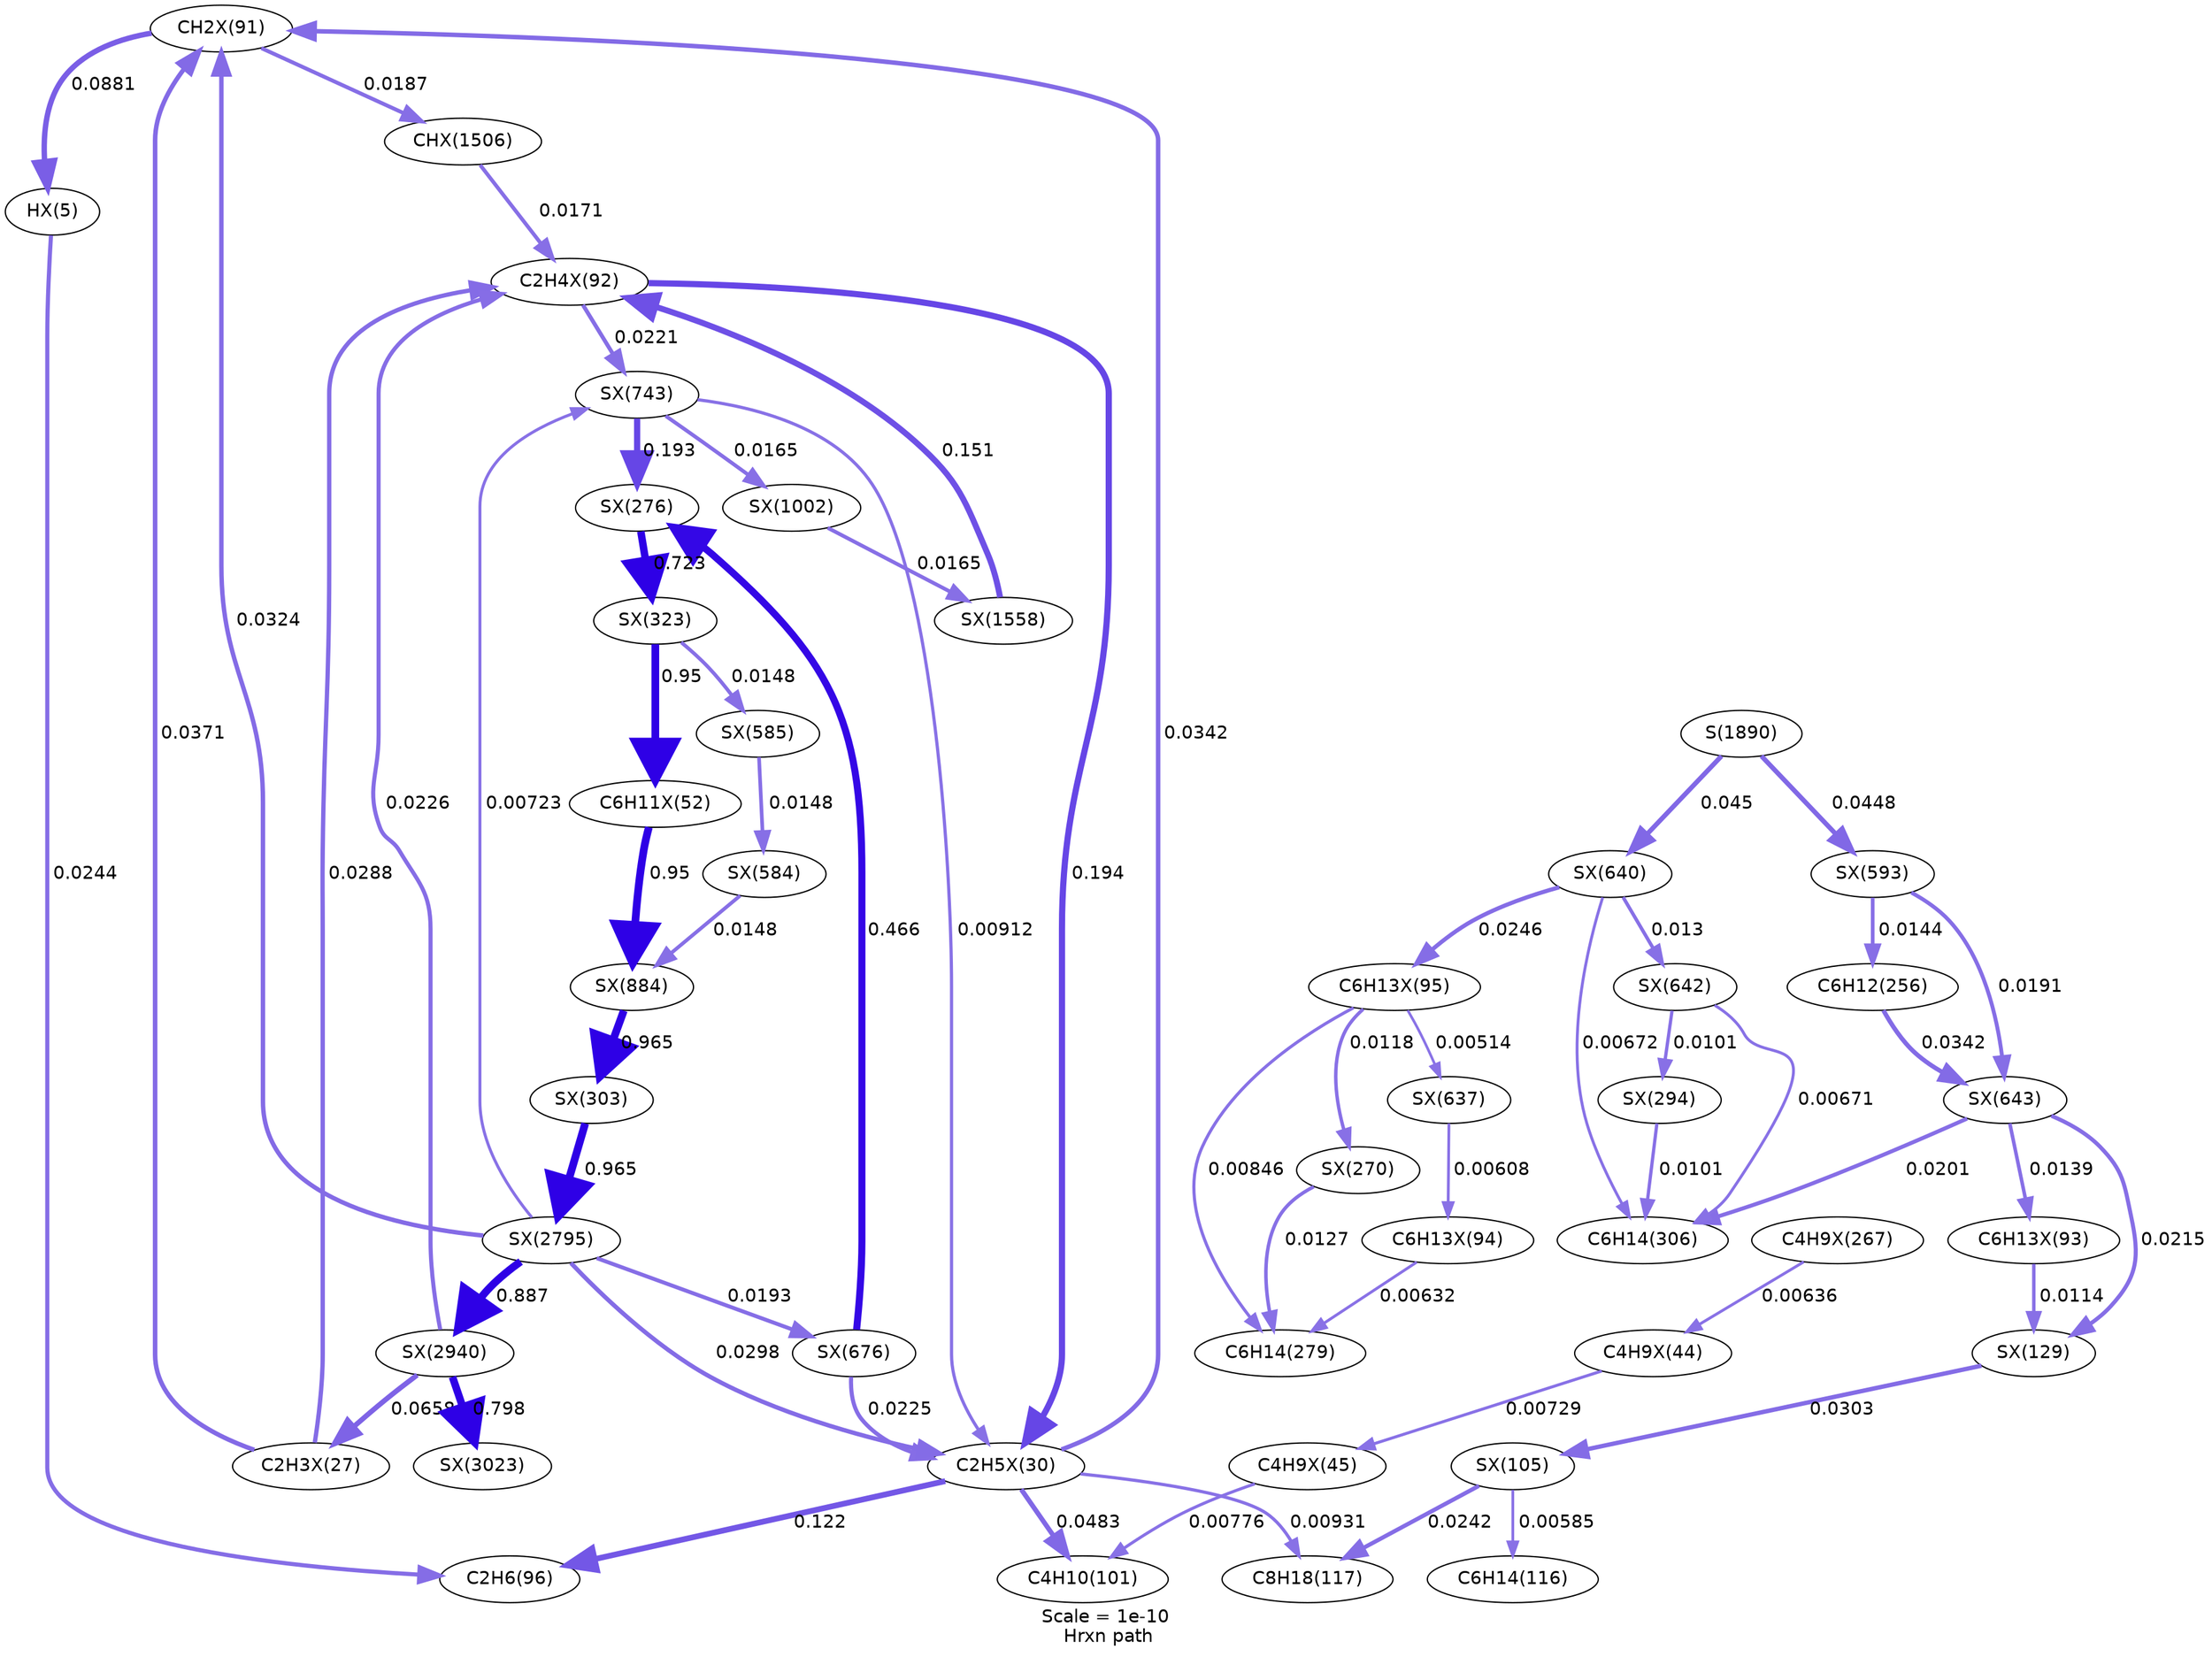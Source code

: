 digraph reaction_paths {
center=1;
s45 -> s29[fontname="Helvetica", style="setlinewidth(4.17)", arrowsize=2.08, color="0.7, 0.588, 0.9"
, label=" 0.0881"];
s29 -> s9[fontname="Helvetica", style="setlinewidth(3.2)", arrowsize=1.6, color="0.7, 0.524, 0.9"
, label=" 0.0244"];
s30 -> s45[fontname="Helvetica", style="setlinewidth(3.51)", arrowsize=1.76, color="0.7, 0.537, 0.9"
, label=" 0.0371"];
s30 -> s46[fontname="Helvetica", style="setlinewidth(3.32)", arrowsize=1.66, color="0.7, 0.529, 0.9"
, label=" 0.0288"];
s86 -> s30[fontname="Helvetica", style="setlinewidth(3.95)", arrowsize=1.97, color="0.7, 0.566, 0.9"
, label=" 0.0658"];
s32 -> s10[fontname="Helvetica", style="setlinewidth(3.71)", arrowsize=1.86, color="0.7, 0.548, 0.9"
, label=" 0.0483"];
s75 -> s32[fontname="Helvetica", style="setlinewidth(3.14)", arrowsize=1.57, color="0.7, 0.523, 0.9"
, label=" 0.0225"];
s77 -> s32[fontname="Helvetica", style="setlinewidth(2.45)", arrowsize=1.23, color="0.7, 0.509, 0.9"
, label=" 0.00912"];
s32 -> s15[fontname="Helvetica", style="setlinewidth(2.47)", arrowsize=1.23, color="0.7, 0.509, 0.9"
, label=" 0.00931"];
s32 -> s45[fontname="Helvetica", style="setlinewidth(3.45)", arrowsize=1.73, color="0.7, 0.534, 0.9"
, label=" 0.0342"];
s46 -> s32[fontname="Helvetica", style="setlinewidth(4.76)", arrowsize=2.38, color="0.7, 0.694, 0.9"
, label=" 0.194"];
s32 -> s9[fontname="Helvetica", style="setlinewidth(4.41)", arrowsize=2.21, color="0.7, 0.622, 0.9"
, label=" 0.122"];
s84 -> s32[fontname="Helvetica", style="setlinewidth(3.35)", arrowsize=1.67, color="0.7, 0.53, 0.9"
, label=" 0.0298"];
s38 -> s10[fontname="Helvetica", style="setlinewidth(2.33)", arrowsize=1.17, color="0.7, 0.508, 0.9"
, label=" 0.00776"];
s37 -> s38[fontname="Helvetica", style="setlinewidth(2.28)", arrowsize=1.14, color="0.7, 0.507, 0.9"
, label=" 0.00729"];
s57 -> s37[fontname="Helvetica", style="setlinewidth(2.18)", arrowsize=1.09, color="0.7, 0.506, 0.9"
, label=" 0.00636"];
s50 -> s14[fontname="Helvetica", style="setlinewidth(2.12)", arrowsize=1.06, color="0.7, 0.506, 0.9"
, label=" 0.00585"];
s48 -> s22[fontname="Helvetica", style="setlinewidth(2.18)", arrowsize=1.09, color="0.7, 0.506, 0.9"
, label=" 0.00632"];
s49 -> s22[fontname="Helvetica", style="setlinewidth(2.4)", arrowsize=1.2, color="0.7, 0.508, 0.9"
, label=" 0.00846"];
s58 -> s22[fontname="Helvetica", style="setlinewidth(2.7)", arrowsize=1.35, color="0.7, 0.513, 0.9"
, label=" 0.0127"];
s72 -> s23[fontname="Helvetica", style="setlinewidth(3.05)", arrowsize=1.52, color="0.7, 0.52, 0.9"
, label=" 0.0201"];
s70 -> s23[fontname="Helvetica", style="setlinewidth(2.22)", arrowsize=1.11, color="0.7, 0.507, 0.9"
, label=" 0.00672"];
s71 -> s23[fontname="Helvetica", style="setlinewidth(2.22)", arrowsize=1.11, color="0.7, 0.507, 0.9"
, label=" 0.00671"];
s61 -> s23[fontname="Helvetica", style="setlinewidth(2.53)", arrowsize=1.26, color="0.7, 0.51, 0.9"
, label=" 0.0101"];
s75 -> s59[fontname="Helvetica", style="setlinewidth(5.42)", arrowsize=2.71, color="0.7, 0.966, 0.9"
, label=" 0.466"];
s84 -> s75[fontname="Helvetica", style="setlinewidth(3.02)", arrowsize=1.51, color="0.7, 0.519, 0.9"
, label=" 0.0193"];
s59 -> s63[fontname="Helvetica", style="setlinewidth(5.75)", arrowsize=2.88, color="0.7, 1.22, 0.9"
, label=" 0.723"];
s77 -> s59[fontname="Helvetica", style="setlinewidth(4.76)", arrowsize=2.38, color="0.7, 0.693, 0.9"
, label=" 0.193"];
s63 -> s41[fontname="Helvetica", style="setlinewidth(5.96)", arrowsize=2.98, color="0.7, 1.45, 0.9"
, label=" 0.95"];
s63 -> s66[fontname="Helvetica", style="setlinewidth(2.82)", arrowsize=1.41, color="0.7, 0.515, 0.9"
, label=" 0.0148"];
s41 -> s78[fontname="Helvetica", style="setlinewidth(5.96)", arrowsize=2.98, color="0.7, 1.45, 0.9"
, label=" 0.95"];
s66 -> s65[fontname="Helvetica", style="setlinewidth(2.82)", arrowsize=1.41, color="0.7, 0.515, 0.9"
, label=" 0.0148"];
s46 -> s77[fontname="Helvetica", style="setlinewidth(3.12)", arrowsize=1.56, color="0.7, 0.522, 0.9"
, label=" 0.0221"];
s77 -> s79[fontname="Helvetica", style="setlinewidth(2.9)", arrowsize=1.45, color="0.7, 0.517, 0.9"
, label=" 0.0165"];
s84 -> s77[fontname="Helvetica", style="setlinewidth(2.28)", arrowsize=1.14, color="0.7, 0.507, 0.9"
, label=" 0.00723"];
s51 -> s50[fontname="Helvetica", style="setlinewidth(3.36)", arrowsize=1.68, color="0.7, 0.53, 0.9"
, label=" 0.0303"];
s50 -> s15[fontname="Helvetica", style="setlinewidth(3.19)", arrowsize=1.6, color="0.7, 0.524, 0.9"
, label=" 0.0242"];
s47 -> s51[fontname="Helvetica", style="setlinewidth(2.62)", arrowsize=1.31, color="0.7, 0.511, 0.9"
, label=" 0.0114"];
s72 -> s51[fontname="Helvetica", style="setlinewidth(3.1)", arrowsize=1.55, color="0.7, 0.521, 0.9"
, label=" 0.0215"];
s72 -> s47[fontname="Helvetica", style="setlinewidth(2.77)", arrowsize=1.39, color="0.7, 0.514, 0.9"
, label=" 0.0139"];
s21 -> s72[fontname="Helvetica", style="setlinewidth(3.45)", arrowsize=1.73, color="0.7, 0.534, 0.9"
, label=" 0.0342"];
s67 -> s72[fontname="Helvetica", style="setlinewidth(3.01)", arrowsize=1.51, color="0.7, 0.519, 0.9"
, label=" 0.0191"];
s69 -> s48[fontname="Helvetica", style="setlinewidth(2.15)", arrowsize=1.07, color="0.7, 0.506, 0.9"
, label=" 0.00608"];
s67 -> s21[fontname="Helvetica", style="setlinewidth(2.8)", arrowsize=1.4, color="0.7, 0.514, 0.9"
, label=" 0.0144"];
s45 -> s80[fontname="Helvetica", style="setlinewidth(2.99)", arrowsize=1.5, color="0.7, 0.519, 0.9"
, label=" 0.0187"];
s84 -> s45[fontname="Helvetica", style="setlinewidth(3.41)", arrowsize=1.71, color="0.7, 0.532, 0.9"
, label=" 0.0324"];
s80 -> s46[fontname="Helvetica", style="setlinewidth(2.93)", arrowsize=1.46, color="0.7, 0.517, 0.9"
, label=" 0.0171"];
s81 -> s46[fontname="Helvetica", style="setlinewidth(4.57)", arrowsize=2.29, color="0.7, 0.651, 0.9"
, label=" 0.151"];
s86 -> s46[fontname="Helvetica", style="setlinewidth(3.14)", arrowsize=1.57, color="0.7, 0.523, 0.9"
, label=" 0.0226"];
s79 -> s81[fontname="Helvetica", style="setlinewidth(2.9)", arrowsize=1.45, color="0.7, 0.517, 0.9"
, label=" 0.0165"];
s27 -> s67[fontname="Helvetica", style="setlinewidth(3.66)", arrowsize=1.83, color="0.7, 0.545, 0.9"
, label=" 0.0448"];
s70 -> s71[fontname="Helvetica", style="setlinewidth(2.72)", arrowsize=1.36, color="0.7, 0.513, 0.9"
, label=" 0.013"];
s70 -> s49[fontname="Helvetica", style="setlinewidth(3.2)", arrowsize=1.6, color="0.7, 0.525, 0.9"
, label=" 0.0246"];
s27 -> s70[fontname="Helvetica", style="setlinewidth(3.66)", arrowsize=1.83, color="0.7, 0.545, 0.9"
, label=" 0.045"];
s71 -> s61[fontname="Helvetica", style="setlinewidth(2.53)", arrowsize=1.26, color="0.7, 0.51, 0.9"
, label=" 0.0101"];
s49 -> s58[fontname="Helvetica", style="setlinewidth(2.65)", arrowsize=1.32, color="0.7, 0.512, 0.9"
, label=" 0.0118"];
s49 -> s69[fontname="Helvetica", style="setlinewidth(2.02)", arrowsize=1.01, color="0.7, 0.505, 0.9"
, label=" 0.00514"];
s65 -> s78[fontname="Helvetica", style="setlinewidth(2.82)", arrowsize=1.41, color="0.7, 0.515, 0.9"
, label=" 0.0148"];
s78 -> s62[fontname="Helvetica", style="setlinewidth(5.97)", arrowsize=2.99, color="0.7, 1.47, 0.9"
, label=" 0.965"];
s62 -> s84[fontname="Helvetica", style="setlinewidth(5.97)", arrowsize=2.99, color="0.7, 1.47, 0.9"
, label=" 0.965"];
s84 -> s86[fontname="Helvetica", style="setlinewidth(5.91)", arrowsize=2.95, color="0.7, 1.39, 0.9"
, label=" 0.887"];
s86 -> s87[fontname="Helvetica", style="setlinewidth(5.83)", arrowsize=2.91, color="0.7, 1.3, 0.9"
, label=" 0.798"];
s9 [ fontname="Helvetica", label="C2H6(96)"];
s10 [ fontname="Helvetica", label="C4H10(101)"];
s14 [ fontname="Helvetica", label="C6H14(116)"];
s15 [ fontname="Helvetica", label="C8H18(117)"];
s21 [ fontname="Helvetica", label="C6H12(256)"];
s22 [ fontname="Helvetica", label="C6H14(279)"];
s23 [ fontname="Helvetica", label="C6H14(306)"];
s27 [ fontname="Helvetica", label="S(1890)"];
s29 [ fontname="Helvetica", label="HX(5)"];
s30 [ fontname="Helvetica", label="C2H3X(27)"];
s32 [ fontname="Helvetica", label="C2H5X(30)"];
s37 [ fontname="Helvetica", label="C4H9X(44)"];
s38 [ fontname="Helvetica", label="C4H9X(45)"];
s41 [ fontname="Helvetica", label="C6H11X(52)"];
s45 [ fontname="Helvetica", label="CH2X(91)"];
s46 [ fontname="Helvetica", label="C2H4X(92)"];
s47 [ fontname="Helvetica", label="C6H13X(93)"];
s48 [ fontname="Helvetica", label="C6H13X(94)"];
s49 [ fontname="Helvetica", label="C6H13X(95)"];
s50 [ fontname="Helvetica", label="SX(105)"];
s51 [ fontname="Helvetica", label="SX(129)"];
s57 [ fontname="Helvetica", label="C4H9X(267)"];
s58 [ fontname="Helvetica", label="SX(270)"];
s59 [ fontname="Helvetica", label="SX(276)"];
s61 [ fontname="Helvetica", label="SX(294)"];
s62 [ fontname="Helvetica", label="SX(303)"];
s63 [ fontname="Helvetica", label="SX(323)"];
s65 [ fontname="Helvetica", label="SX(584)"];
s66 [ fontname="Helvetica", label="SX(585)"];
s67 [ fontname="Helvetica", label="SX(593)"];
s69 [ fontname="Helvetica", label="SX(637)"];
s70 [ fontname="Helvetica", label="SX(640)"];
s71 [ fontname="Helvetica", label="SX(642)"];
s72 [ fontname="Helvetica", label="SX(643)"];
s75 [ fontname="Helvetica", label="SX(676)"];
s77 [ fontname="Helvetica", label="SX(743)"];
s78 [ fontname="Helvetica", label="SX(884)"];
s79 [ fontname="Helvetica", label="SX(1002)"];
s80 [ fontname="Helvetica", label="CHX(1506)"];
s81 [ fontname="Helvetica", label="SX(1558)"];
s84 [ fontname="Helvetica", label="SX(2795)"];
s86 [ fontname="Helvetica", label="SX(2940)"];
s87 [ fontname="Helvetica", label="SX(3023)"];
 label = "Scale = 1e-10\l Hrxn path";
 fontname = "Helvetica";
}
